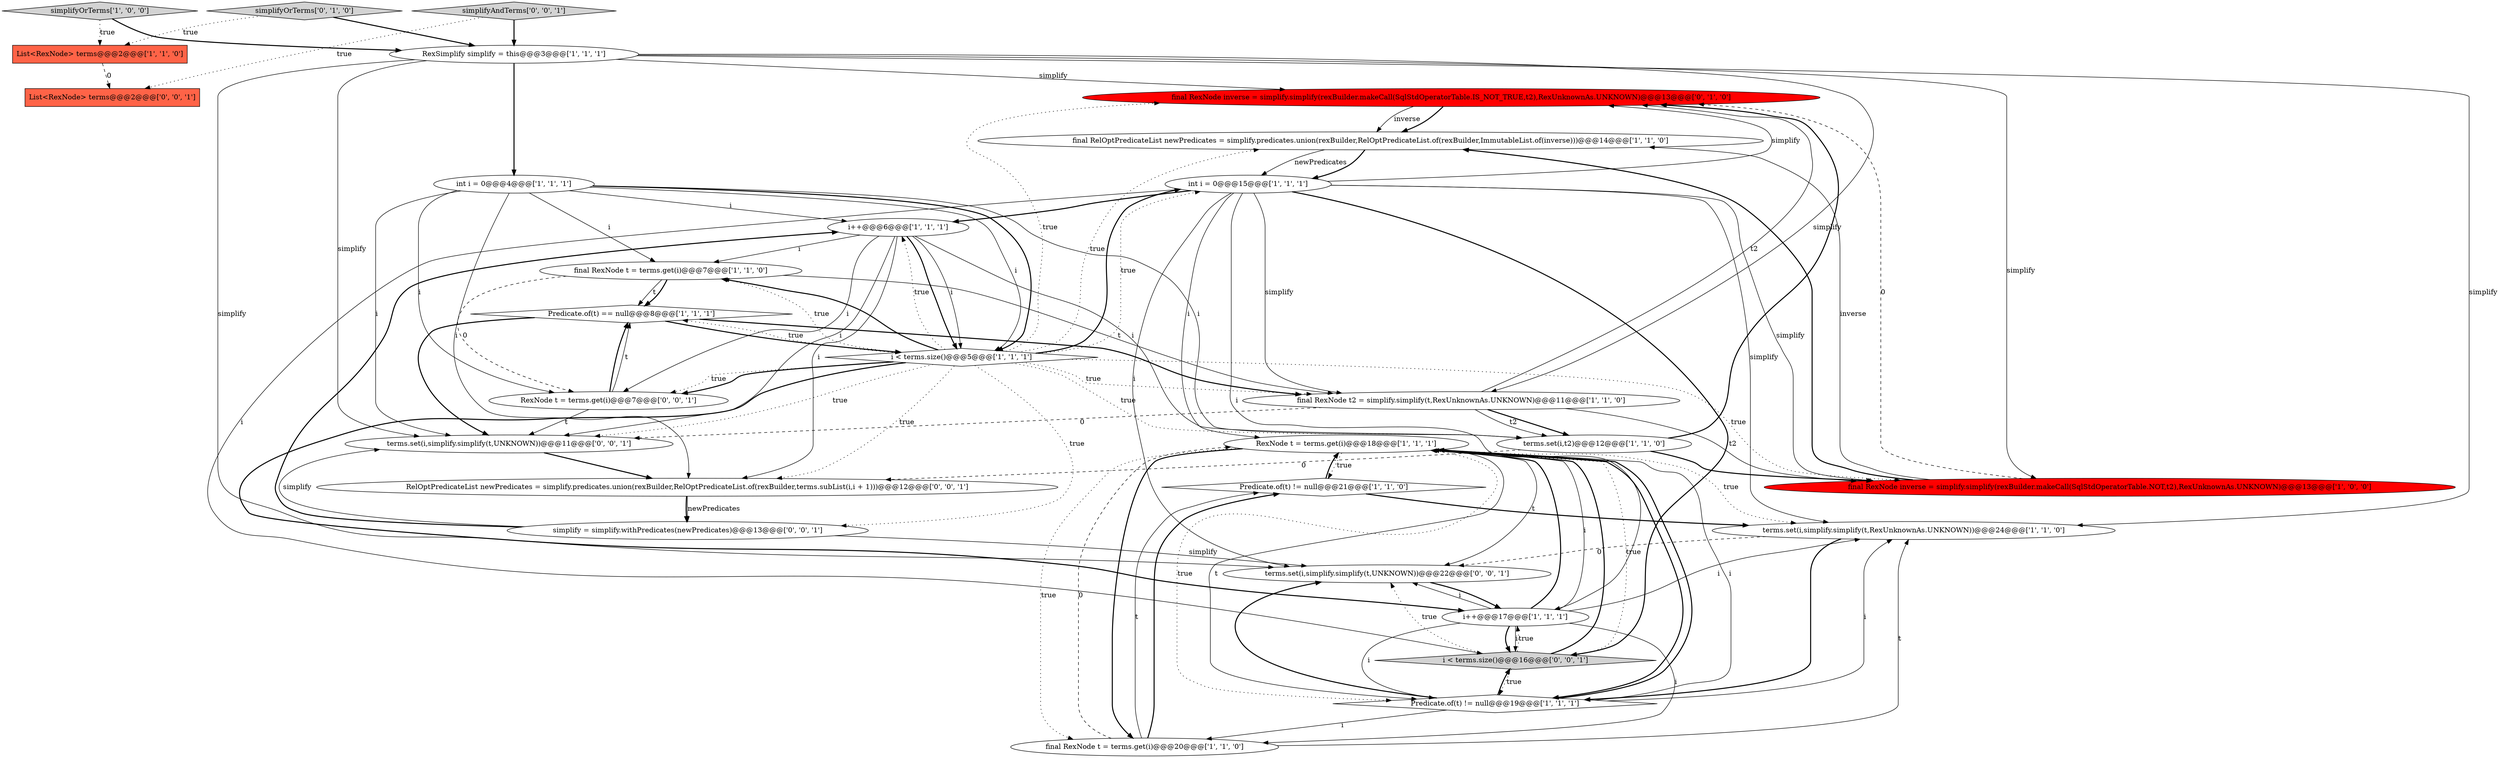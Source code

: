digraph {
19 [style = filled, label = "final RexNode inverse = simplify.simplify(rexBuilder.makeCall(SqlStdOperatorTable.IS_NOT_TRUE,t2),RexUnknownAs.UNKNOWN)@@@13@@@['0', '1', '0']", fillcolor = red, shape = ellipse image = "AAA1AAABBB2BBB"];
21 [style = filled, label = "terms.set(i,simplify.simplify(t,UNKNOWN))@@@11@@@['0', '0', '1']", fillcolor = white, shape = ellipse image = "AAA0AAABBB3BBB"];
22 [style = filled, label = "simplify = simplify.withPredicates(newPredicates)@@@13@@@['0', '0', '1']", fillcolor = white, shape = ellipse image = "AAA0AAABBB3BBB"];
23 [style = filled, label = "simplifyAndTerms['0', '0', '1']", fillcolor = lightgray, shape = diamond image = "AAA0AAABBB3BBB"];
15 [style = filled, label = "terms.set(i,t2)@@@12@@@['1', '1', '0']", fillcolor = white, shape = ellipse image = "AAA0AAABBB1BBB"];
24 [style = filled, label = "RelOptPredicateList newPredicates = simplify.predicates.union(rexBuilder,RelOptPredicateList.of(rexBuilder,terms.subList(i,i + 1)))@@@12@@@['0', '0', '1']", fillcolor = white, shape = ellipse image = "AAA0AAABBB3BBB"];
2 [style = filled, label = "Predicate.of(t) != null@@@21@@@['1', '1', '0']", fillcolor = white, shape = diamond image = "AAA0AAABBB1BBB"];
9 [style = filled, label = "RexSimplify simplify = this@@@3@@@['1', '1', '1']", fillcolor = white, shape = ellipse image = "AAA0AAABBB1BBB"];
25 [style = filled, label = "List<RexNode> terms@@@2@@@['0', '0', '1']", fillcolor = tomato, shape = box image = "AAA0AAABBB3BBB"];
26 [style = filled, label = "terms.set(i,simplify.simplify(t,UNKNOWN))@@@22@@@['0', '0', '1']", fillcolor = white, shape = ellipse image = "AAA0AAABBB3BBB"];
11 [style = filled, label = "i++@@@17@@@['1', '1', '1']", fillcolor = white, shape = ellipse image = "AAA0AAABBB1BBB"];
3 [style = filled, label = "i++@@@6@@@['1', '1', '1']", fillcolor = white, shape = ellipse image = "AAA0AAABBB1BBB"];
4 [style = filled, label = "final RexNode t2 = simplify.simplify(t,RexUnknownAs.UNKNOWN)@@@11@@@['1', '1', '0']", fillcolor = white, shape = ellipse image = "AAA0AAABBB1BBB"];
5 [style = filled, label = "terms.set(i,simplify.simplify(t,RexUnknownAs.UNKNOWN))@@@24@@@['1', '1', '0']", fillcolor = white, shape = ellipse image = "AAA0AAABBB1BBB"];
16 [style = filled, label = "simplifyOrTerms['1', '0', '0']", fillcolor = lightgray, shape = diamond image = "AAA0AAABBB1BBB"];
18 [style = filled, label = "final RexNode t = terms.get(i)@@@7@@@['1', '1', '0']", fillcolor = white, shape = ellipse image = "AAA0AAABBB1BBB"];
0 [style = filled, label = "i < terms.size()@@@5@@@['1', '1', '1']", fillcolor = white, shape = diamond image = "AAA0AAABBB1BBB"];
20 [style = filled, label = "simplifyOrTerms['0', '1', '0']", fillcolor = lightgray, shape = diamond image = "AAA0AAABBB2BBB"];
7 [style = filled, label = "List<RexNode> terms@@@2@@@['1', '1', '0']", fillcolor = tomato, shape = box image = "AAA0AAABBB1BBB"];
12 [style = filled, label = "int i = 0@@@4@@@['1', '1', '1']", fillcolor = white, shape = ellipse image = "AAA0AAABBB1BBB"];
1 [style = filled, label = "Predicate.of(t) == null@@@8@@@['1', '1', '1']", fillcolor = white, shape = diamond image = "AAA0AAABBB1BBB"];
17 [style = filled, label = "Predicate.of(t) != null@@@19@@@['1', '1', '1']", fillcolor = white, shape = diamond image = "AAA0AAABBB1BBB"];
14 [style = filled, label = "final RexNode t = terms.get(i)@@@20@@@['1', '1', '0']", fillcolor = white, shape = ellipse image = "AAA0AAABBB1BBB"];
6 [style = filled, label = "int i = 0@@@15@@@['1', '1', '1']", fillcolor = white, shape = ellipse image = "AAA0AAABBB1BBB"];
10 [style = filled, label = "final RelOptPredicateList newPredicates = simplify.predicates.union(rexBuilder,RelOptPredicateList.of(rexBuilder,ImmutableList.of(inverse)))@@@14@@@['1', '1', '0']", fillcolor = white, shape = ellipse image = "AAA0AAABBB1BBB"];
27 [style = filled, label = "RexNode t = terms.get(i)@@@7@@@['0', '0', '1']", fillcolor = white, shape = ellipse image = "AAA0AAABBB3BBB"];
13 [style = filled, label = "final RexNode inverse = simplify.simplify(rexBuilder.makeCall(SqlStdOperatorTable.NOT,t2),RexUnknownAs.UNKNOWN)@@@13@@@['1', '0', '0']", fillcolor = red, shape = ellipse image = "AAA1AAABBB1BBB"];
28 [style = filled, label = "i < terms.size()@@@16@@@['0', '0', '1']", fillcolor = lightgray, shape = diamond image = "AAA0AAABBB3BBB"];
8 [style = filled, label = "RexNode t = terms.get(i)@@@18@@@['1', '1', '1']", fillcolor = white, shape = ellipse image = "AAA0AAABBB1BBB"];
28->11 [style = dotted, label="true"];
14->5 [style = solid, label="t"];
6->3 [style = bold, label=""];
20->9 [style = bold, label=""];
0->19 [style = dotted, label="true"];
11->17 [style = solid, label="i"];
4->15 [style = bold, label=""];
11->26 [style = solid, label="i"];
3->15 [style = solid, label="i"];
21->24 [style = bold, label=""];
17->8 [style = solid, label="i"];
0->6 [style = dotted, label="true"];
26->11 [style = bold, label=""];
12->27 [style = solid, label="i"];
16->7 [style = dotted, label="true"];
10->6 [style = solid, label="newPredicates"];
0->21 [style = dotted, label="true"];
1->21 [style = bold, label=""];
0->24 [style = dotted, label="true"];
7->25 [style = dashed, label="0"];
9->21 [style = solid, label="simplify"];
0->3 [style = dotted, label="true"];
12->18 [style = solid, label="i"];
6->19 [style = solid, label="simplify"];
9->19 [style = solid, label="simplify"];
16->9 [style = bold, label=""];
12->24 [style = solid, label="i"];
11->28 [style = bold, label=""];
1->4 [style = bold, label=""];
15->13 [style = bold, label=""];
18->1 [style = solid, label="t"];
28->8 [style = dotted, label="true"];
6->26 [style = solid, label="i"];
0->10 [style = dotted, label="true"];
5->26 [style = dashed, label="0"];
4->19 [style = solid, label="t2"];
8->17 [style = dotted, label="true"];
3->21 [style = solid, label="i"];
13->10 [style = solid, label="inverse"];
1->0 [style = bold, label=""];
6->5 [style = solid, label="simplify"];
24->22 [style = solid, label="newPredicates"];
28->17 [style = dotted, label="true"];
11->5 [style = solid, label="i"];
5->17 [style = bold, label=""];
3->0 [style = bold, label=""];
4->13 [style = solid, label="t2"];
6->4 [style = solid, label="simplify"];
27->1 [style = solid, label="t"];
17->5 [style = solid, label="i"];
8->17 [style = bold, label=""];
27->21 [style = solid, label="t"];
18->1 [style = bold, label=""];
11->8 [style = solid, label="i"];
8->14 [style = dotted, label="true"];
18->4 [style = solid, label="t"];
11->8 [style = bold, label=""];
11->28 [style = solid, label="i"];
13->10 [style = bold, label=""];
17->8 [style = bold, label=""];
3->24 [style = solid, label="i"];
0->18 [style = dotted, label="true"];
6->28 [style = solid, label="i"];
8->2 [style = dotted, label="true"];
12->15 [style = solid, label="i"];
9->4 [style = solid, label="simplify"];
6->13 [style = solid, label="simplify"];
18->27 [style = dashed, label="0"];
0->4 [style = dotted, label="true"];
15->24 [style = dashed, label="0"];
8->14 [style = bold, label=""];
0->11 [style = bold, label=""];
9->5 [style = solid, label="simplify"];
19->10 [style = bold, label=""];
17->14 [style = solid, label="i"];
20->7 [style = dotted, label="true"];
15->19 [style = bold, label=""];
4->21 [style = dashed, label="0"];
10->6 [style = bold, label=""];
3->18 [style = solid, label="i"];
28->8 [style = bold, label=""];
11->14 [style = solid, label="i"];
8->17 [style = solid, label="t"];
4->15 [style = solid, label="t2"];
0->18 [style = bold, label=""];
14->2 [style = bold, label=""];
9->12 [style = bold, label=""];
23->25 [style = dotted, label="true"];
14->8 [style = dashed, label="0"];
2->5 [style = bold, label=""];
0->1 [style = dotted, label="true"];
9->26 [style = solid, label="simplify"];
27->1 [style = bold, label=""];
17->26 [style = bold, label=""];
0->13 [style = dotted, label="true"];
12->0 [style = solid, label="i"];
0->6 [style = bold, label=""];
3->27 [style = solid, label="i"];
0->27 [style = bold, label=""];
0->15 [style = dotted, label="true"];
22->21 [style = solid, label="simplify"];
22->26 [style = solid, label="simplify"];
13->19 [style = dashed, label="0"];
24->22 [style = bold, label=""];
12->0 [style = bold, label=""];
6->8 [style = solid, label="i"];
0->22 [style = dotted, label="true"];
3->0 [style = solid, label="i"];
8->26 [style = solid, label="t"];
22->3 [style = bold, label=""];
17->28 [style = bold, label=""];
6->11 [style = solid, label="i"];
8->5 [style = dotted, label="true"];
28->26 [style = dotted, label="true"];
9->13 [style = solid, label="simplify"];
12->21 [style = solid, label="i"];
14->2 [style = solid, label="t"];
19->10 [style = solid, label="inverse"];
12->3 [style = solid, label="i"];
0->27 [style = dotted, label="true"];
23->9 [style = bold, label=""];
2->8 [style = bold, label=""];
6->28 [style = bold, label=""];
}
